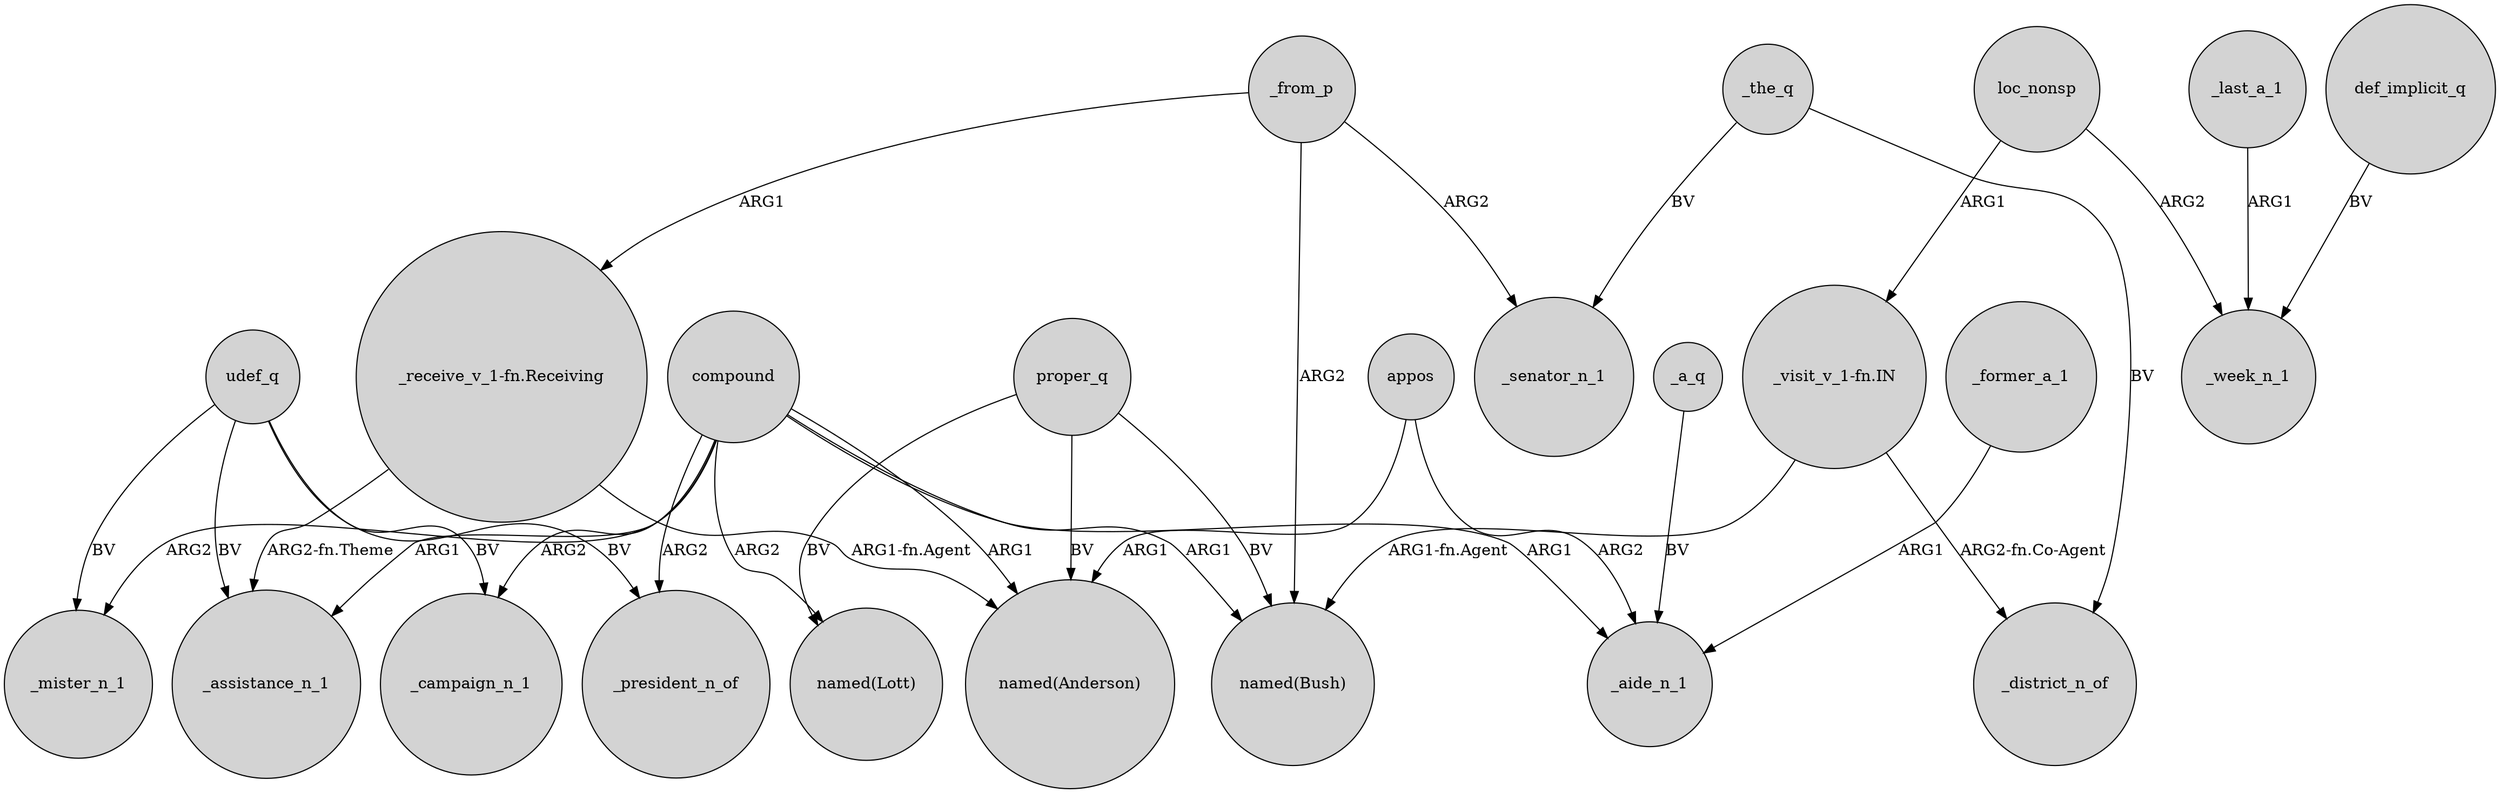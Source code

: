 digraph {
	node [shape=circle style=filled]
	compound -> _president_n_of [label=ARG2]
	def_implicit_q -> _week_n_1 [label=BV]
	proper_q -> "named(Anderson)" [label=BV]
	_former_a_1 -> _aide_n_1 [label=ARG1]
	compound -> "named(Lott)" [label=ARG2]
	compound -> _mister_n_1 [label=ARG2]
	_the_q -> _senator_n_1 [label=BV]
	"_receive_v_1-fn.Receiving" -> _assistance_n_1 [label="ARG2-fn.Theme"]
	udef_q -> _mister_n_1 [label=BV]
	compound -> _assistance_n_1 [label=ARG1]
	udef_q -> _campaign_n_1 [label=BV]
	_the_q -> _district_n_of [label=BV]
	appos -> _aide_n_1 [label=ARG2]
	_a_q -> _aide_n_1 [label=BV]
	"_visit_v_1-fn.IN" -> _district_n_of [label="ARG2-fn.Co-Agent"]
	compound -> "named(Anderson)" [label=ARG1]
	udef_q -> _assistance_n_1 [label=BV]
	loc_nonsp -> _week_n_1 [label=ARG2]
	_from_p -> "named(Bush)" [label=ARG2]
	udef_q -> _president_n_of [label=BV]
	appos -> "named(Anderson)" [label=ARG1]
	compound -> _aide_n_1 [label=ARG1]
	_last_a_1 -> _week_n_1 [label=ARG1]
	_from_p -> _senator_n_1 [label=ARG2]
	proper_q -> "named(Bush)" [label=BV]
	"_receive_v_1-fn.Receiving" -> "named(Anderson)" [label="ARG1-fn.Agent"]
	_from_p -> "_receive_v_1-fn.Receiving" [label=ARG1]
	"_visit_v_1-fn.IN" -> "named(Bush)" [label="ARG1-fn.Agent"]
	compound -> _campaign_n_1 [label=ARG2]
	proper_q -> "named(Lott)" [label=BV]
	compound -> "named(Bush)" [label=ARG1]
	loc_nonsp -> "_visit_v_1-fn.IN" [label=ARG1]
}
